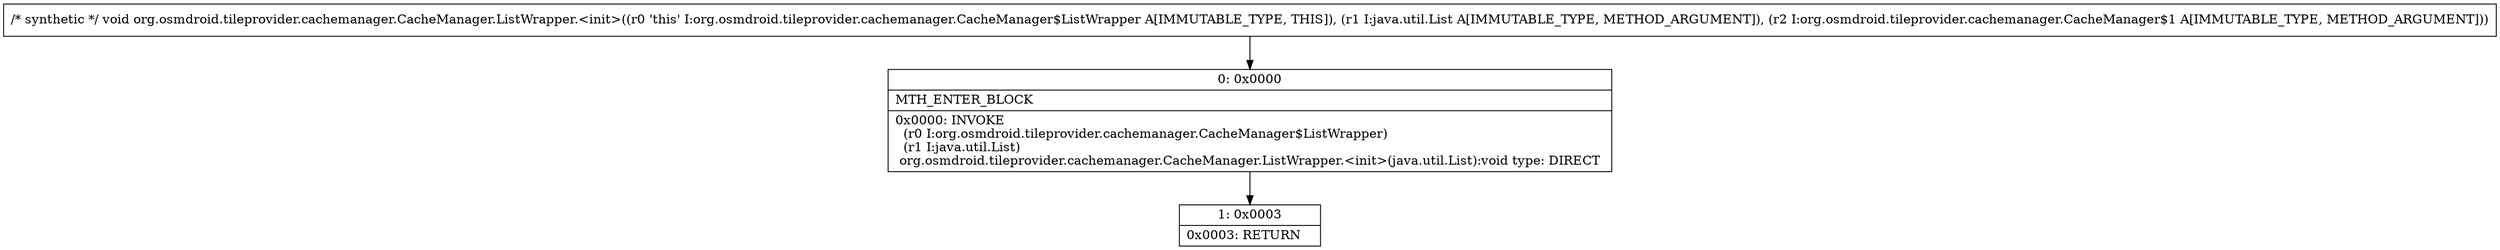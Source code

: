 digraph "CFG fororg.osmdroid.tileprovider.cachemanager.CacheManager.ListWrapper.\<init\>(Ljava\/util\/List;Lorg\/osmdroid\/tileprovider\/cachemanager\/CacheManager$1;)V" {
Node_0 [shape=record,label="{0\:\ 0x0000|MTH_ENTER_BLOCK\l|0x0000: INVOKE  \l  (r0 I:org.osmdroid.tileprovider.cachemanager.CacheManager$ListWrapper)\l  (r1 I:java.util.List)\l org.osmdroid.tileprovider.cachemanager.CacheManager.ListWrapper.\<init\>(java.util.List):void type: DIRECT \l}"];
Node_1 [shape=record,label="{1\:\ 0x0003|0x0003: RETURN   \l}"];
MethodNode[shape=record,label="{\/* synthetic *\/ void org.osmdroid.tileprovider.cachemanager.CacheManager.ListWrapper.\<init\>((r0 'this' I:org.osmdroid.tileprovider.cachemanager.CacheManager$ListWrapper A[IMMUTABLE_TYPE, THIS]), (r1 I:java.util.List A[IMMUTABLE_TYPE, METHOD_ARGUMENT]), (r2 I:org.osmdroid.tileprovider.cachemanager.CacheManager$1 A[IMMUTABLE_TYPE, METHOD_ARGUMENT])) }"];
MethodNode -> Node_0;
Node_0 -> Node_1;
}

